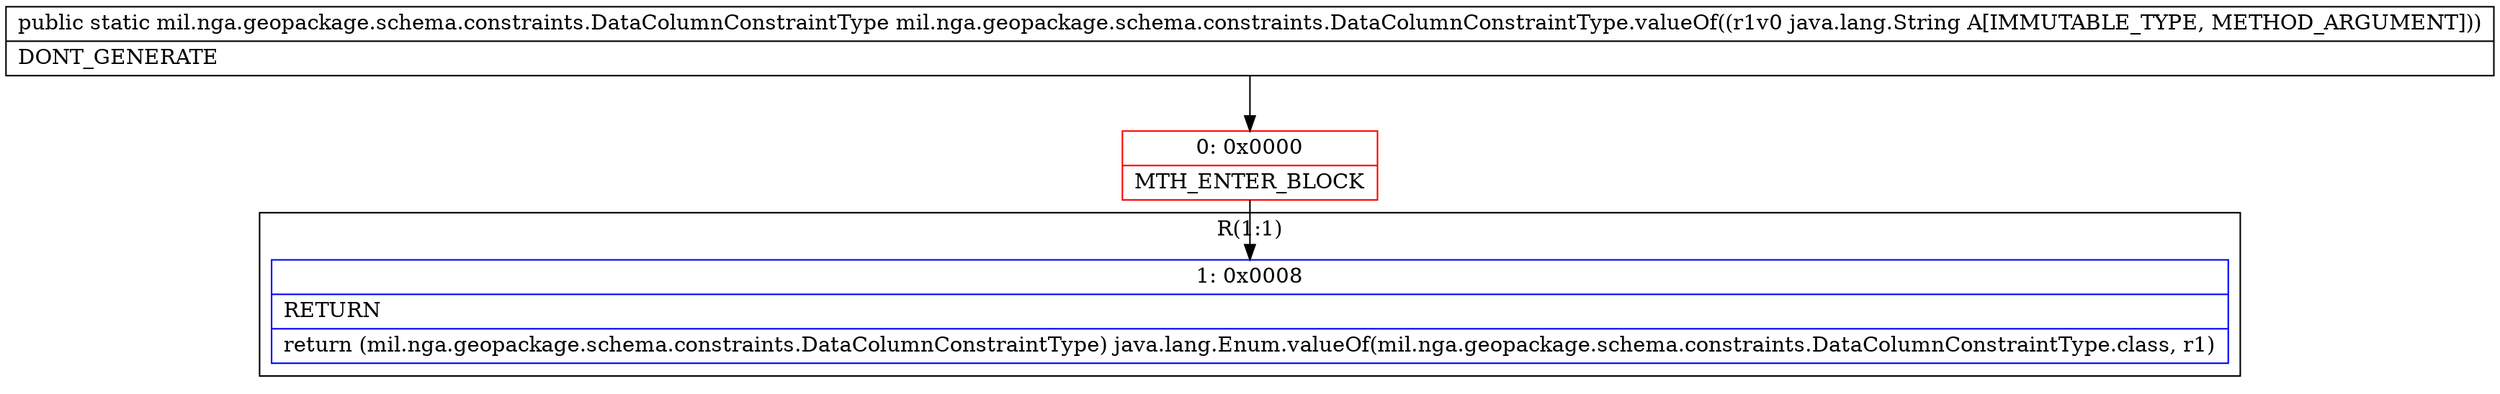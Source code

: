 digraph "CFG formil.nga.geopackage.schema.constraints.DataColumnConstraintType.valueOf(Ljava\/lang\/String;)Lmil\/nga\/geopackage\/schema\/constraints\/DataColumnConstraintType;" {
subgraph cluster_Region_509310785 {
label = "R(1:1)";
node [shape=record,color=blue];
Node_1 [shape=record,label="{1\:\ 0x0008|RETURN\l|return (mil.nga.geopackage.schema.constraints.DataColumnConstraintType) java.lang.Enum.valueOf(mil.nga.geopackage.schema.constraints.DataColumnConstraintType.class, r1)\l}"];
}
Node_0 [shape=record,color=red,label="{0\:\ 0x0000|MTH_ENTER_BLOCK\l}"];
MethodNode[shape=record,label="{public static mil.nga.geopackage.schema.constraints.DataColumnConstraintType mil.nga.geopackage.schema.constraints.DataColumnConstraintType.valueOf((r1v0 java.lang.String A[IMMUTABLE_TYPE, METHOD_ARGUMENT]))  | DONT_GENERATE\l}"];
MethodNode -> Node_0;
Node_0 -> Node_1;
}

